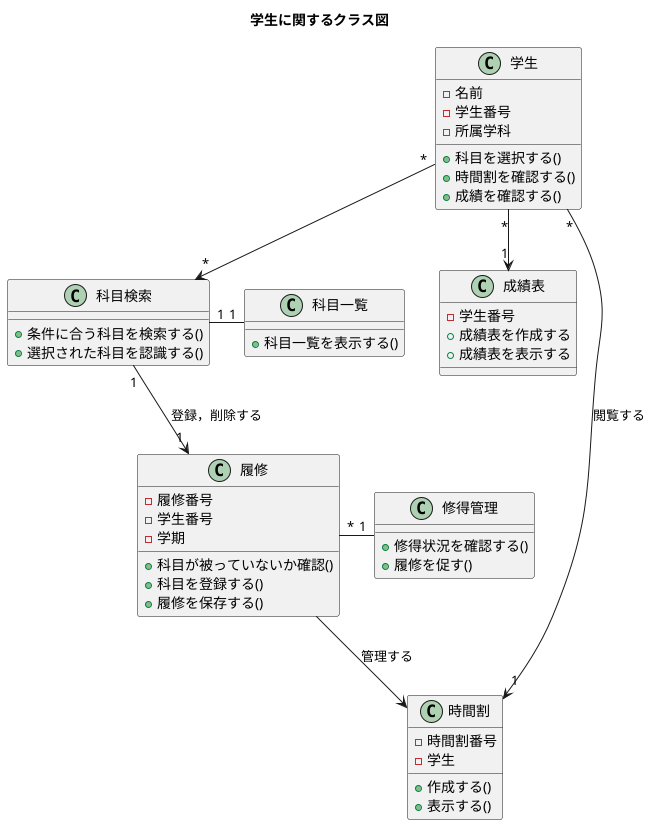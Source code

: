 @startuml 5-3
title 学生に関するクラス図

'学生に関連するクラス
class 学生{
    - 名前
    - 学生番号
    - 所属学科
    + 科目を選択する()
    + 時間割を確認する()
    + 成績を確認する()
}

class 履修 {
    - 履修番号
    - 学生番号
    - 学期
    + 科目が被っていないか確認()
    + 科目を登録する()
    + 履修を保存する()
}

class 科目検索 {
    + 条件に合う科目を検索する()
    + 選択された科目を認識する()
}

class 科目一覧 {
    + 科目一覧を表示する()
}

class 修得管理 {
    + 修得状況を確認する()
    + 履修を促す()
}

class 成績表{
    - 学生番号
    + 成績表を作成する
    + 成績表を表示する
}

class 時間割{
    - 時間割番号
    - 学生
    + 作成する()
    + 表示する()
}

学生 "*"-->"*" 科目検索
学生 "*"-->"1" 時間割 : 閲覧する
学生 "*"-->"1" 成績表
科目検索 "1"-right-"1" 科目一覧
科目検索 "1"-->"1" 履修 : 登録，削除する
履修 "*"-right-"1" 修得管理
履修 --> 時間割 : 管理する

@enduml
